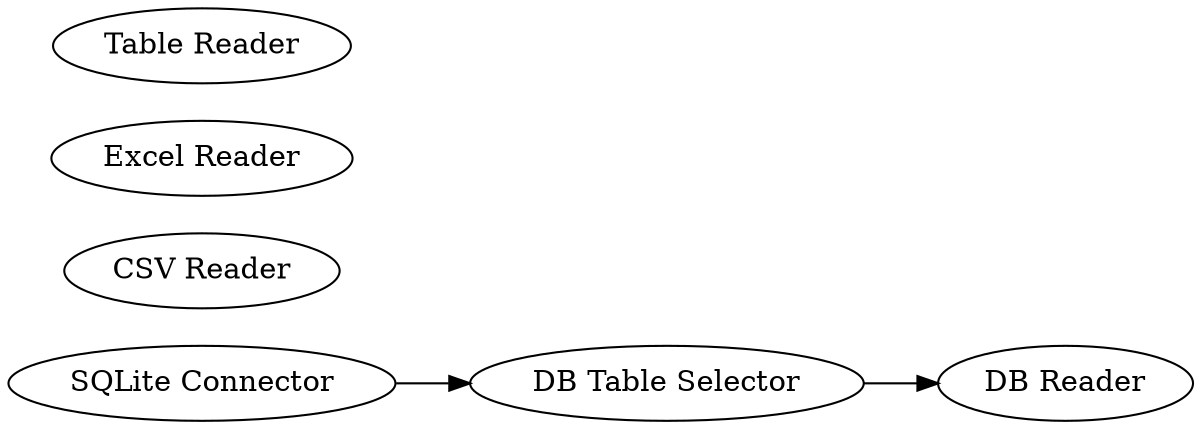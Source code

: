 digraph {
	246 [label="SQLite Connector"]
	247 [label="DB Reader"]
	248 [label="DB Table Selector"]
	250 [label="CSV Reader"]
	251 [label="Excel Reader"]
	252 [label="Table Reader"]
	246 -> 248
	248 -> 247
	rankdir=LR
}
